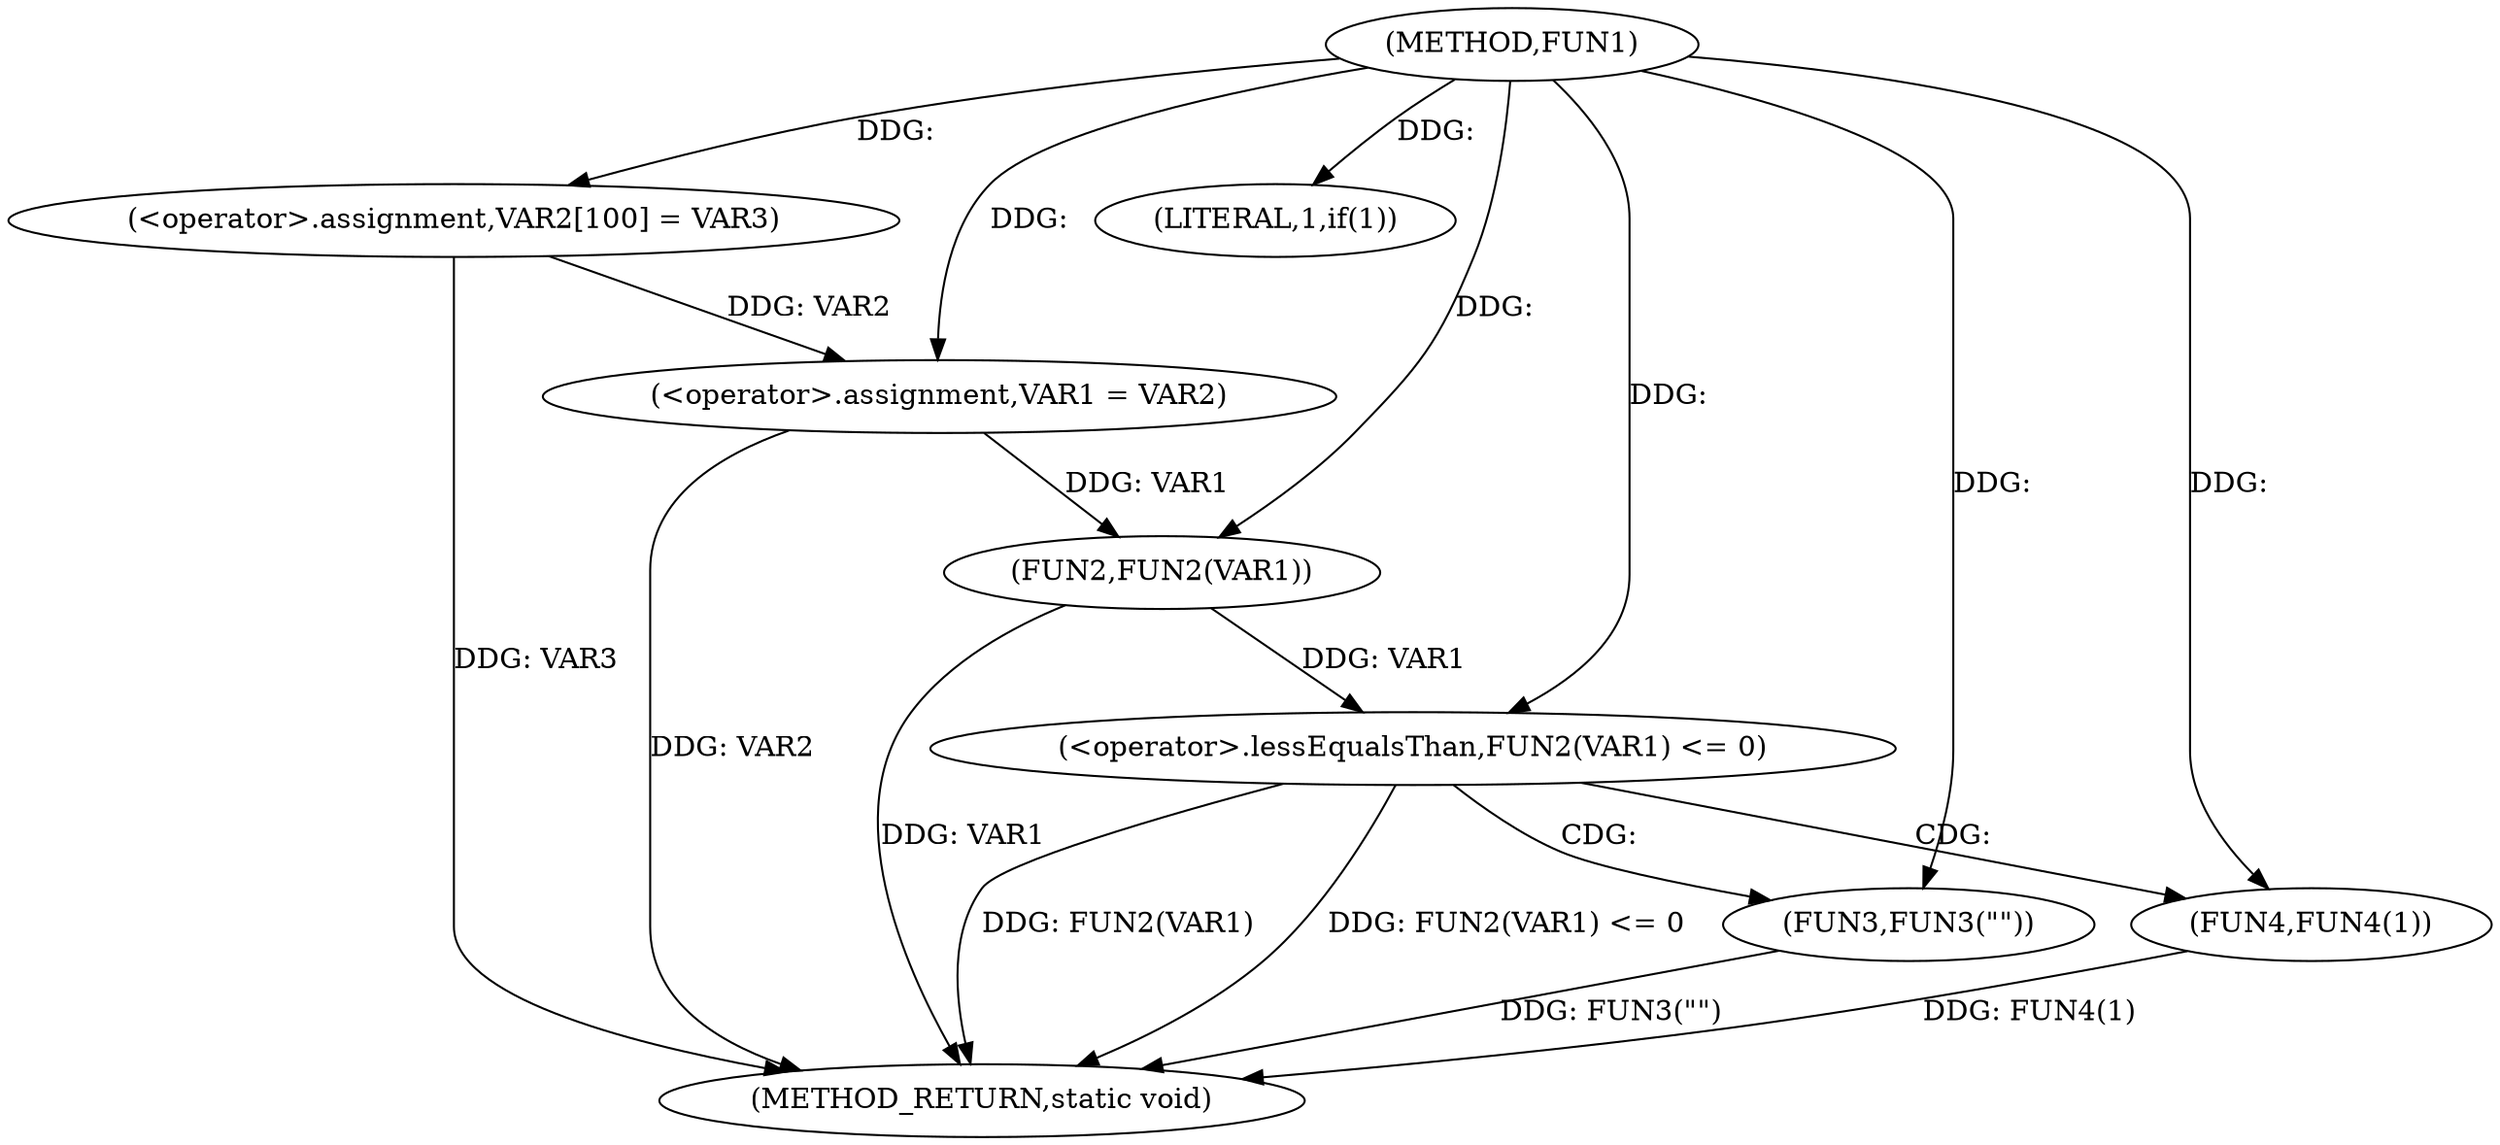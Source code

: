 digraph FUN1 {  
"1000100" [label = "(METHOD,FUN1)" ]
"1000123" [label = "(METHOD_RETURN,static void)" ]
"1000104" [label = "(<operator>.assignment,VAR2[100] = VAR3)" ]
"1000107" [label = "(<operator>.assignment,VAR1 = VAR2)" ]
"1000111" [label = "(LITERAL,1,if(1))" ]
"1000114" [label = "(<operator>.lessEqualsThan,FUN2(VAR1) <= 0)" ]
"1000115" [label = "(FUN2,FUN2(VAR1))" ]
"1000119" [label = "(FUN3,FUN3(\"\"))" ]
"1000121" [label = "(FUN4,FUN4(1))" ]
  "1000114" -> "1000123"  [ label = "DDG: FUN2(VAR1) <= 0"] 
  "1000119" -> "1000123"  [ label = "DDG: FUN3(\"\")"] 
  "1000115" -> "1000123"  [ label = "DDG: VAR1"] 
  "1000114" -> "1000123"  [ label = "DDG: FUN2(VAR1)"] 
  "1000121" -> "1000123"  [ label = "DDG: FUN4(1)"] 
  "1000104" -> "1000123"  [ label = "DDG: VAR3"] 
  "1000107" -> "1000123"  [ label = "DDG: VAR2"] 
  "1000100" -> "1000104"  [ label = "DDG: "] 
  "1000104" -> "1000107"  [ label = "DDG: VAR2"] 
  "1000100" -> "1000107"  [ label = "DDG: "] 
  "1000100" -> "1000111"  [ label = "DDG: "] 
  "1000115" -> "1000114"  [ label = "DDG: VAR1"] 
  "1000107" -> "1000115"  [ label = "DDG: VAR1"] 
  "1000100" -> "1000115"  [ label = "DDG: "] 
  "1000100" -> "1000114"  [ label = "DDG: "] 
  "1000100" -> "1000119"  [ label = "DDG: "] 
  "1000100" -> "1000121"  [ label = "DDG: "] 
  "1000114" -> "1000121"  [ label = "CDG: "] 
  "1000114" -> "1000119"  [ label = "CDG: "] 
}
